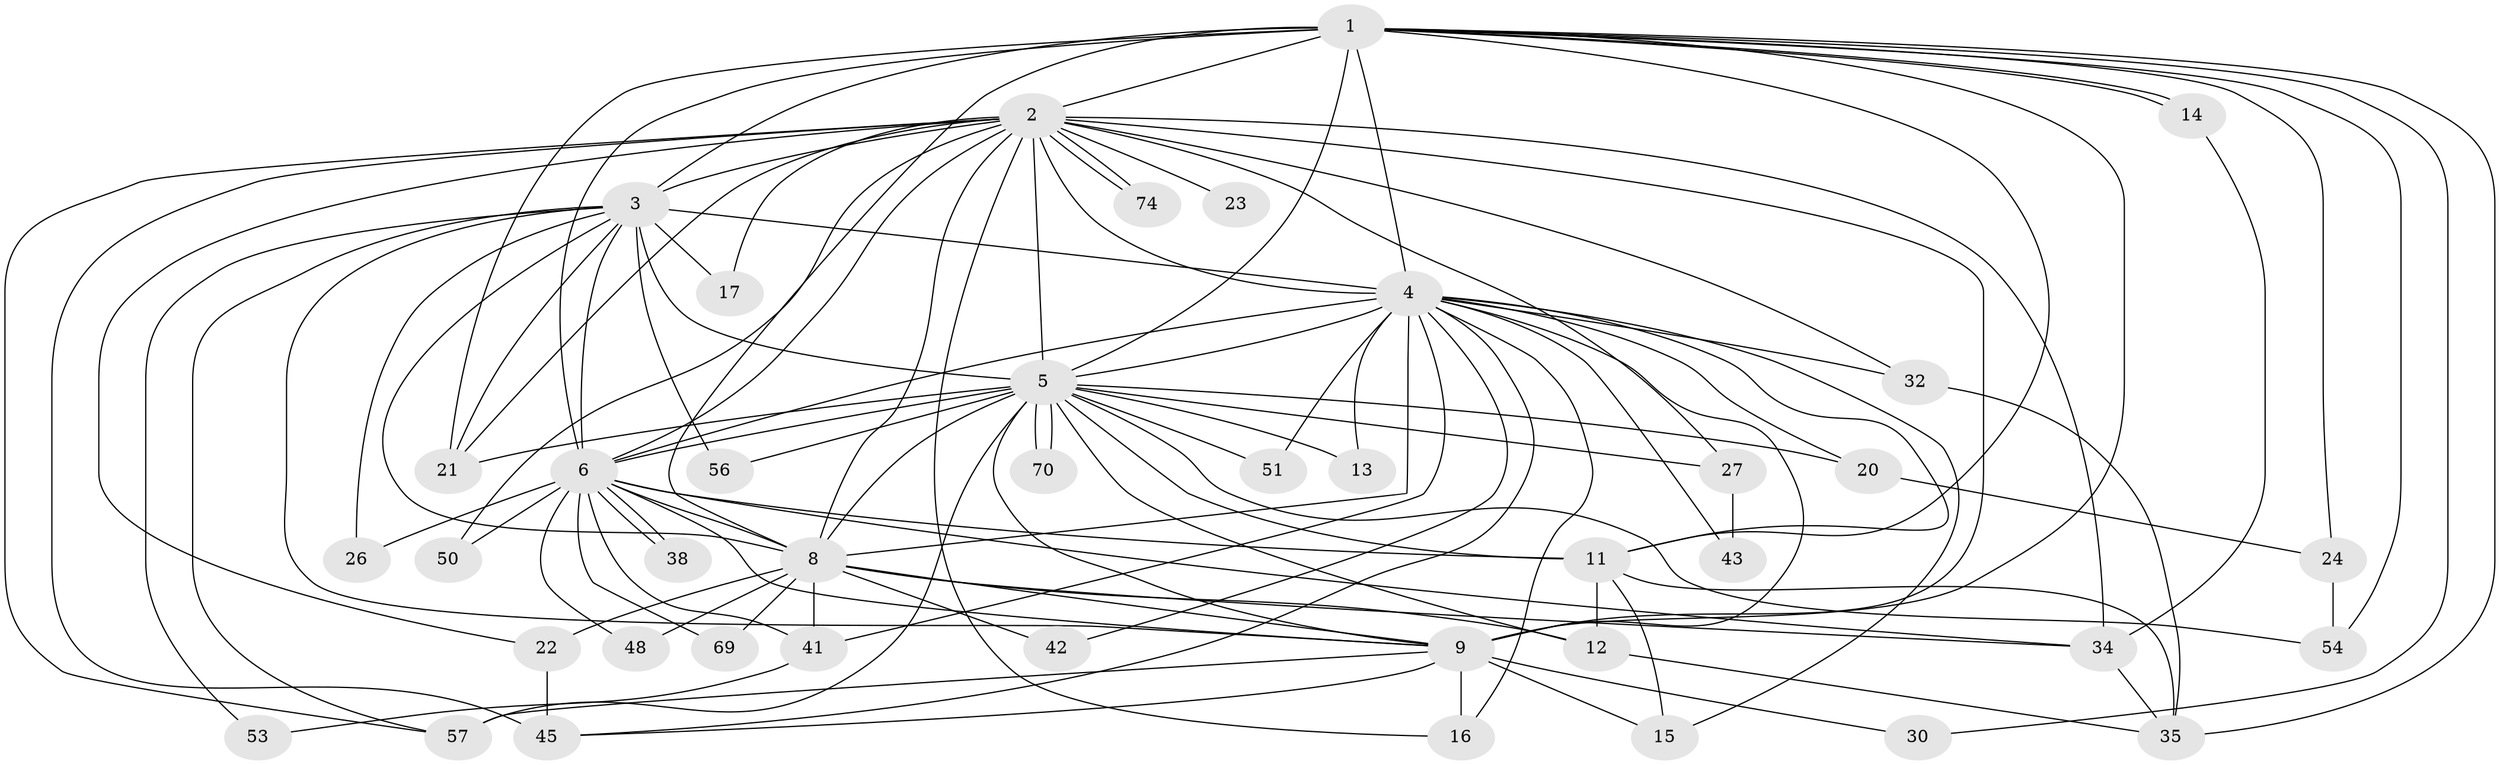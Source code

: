 // original degree distribution, {23: 0.024390243902439025, 21: 0.012195121951219513, 16: 0.024390243902439025, 19: 0.024390243902439025, 20: 0.012195121951219513, 18: 0.012195121951219513, 13: 0.012195121951219513, 7: 0.012195121951219513, 3: 0.21951219512195122, 6: 0.024390243902439025, 2: 0.5365853658536586, 4: 0.07317073170731707, 5: 0.012195121951219513}
// Generated by graph-tools (version 1.1) at 2025/13/03/09/25 04:13:47]
// undirected, 41 vertices, 111 edges
graph export_dot {
graph [start="1"]
  node [color=gray90,style=filled];
  1;
  2 [super="+7"];
  3 [super="+36+10+63"];
  4 [super="+18"];
  5;
  6;
  8;
  9 [super="+79+29+55"];
  11 [super="+72+66+31+44"];
  12 [super="+28"];
  13 [super="+65"];
  14;
  15 [super="+67"];
  16;
  17 [super="+49"];
  20;
  21 [super="+71+80"];
  22 [super="+64"];
  23;
  24 [super="+25"];
  26;
  27;
  30;
  32;
  34 [super="+40"];
  35;
  38;
  41 [super="+75"];
  42;
  43;
  45 [super="+60"];
  48;
  50;
  51;
  53;
  54 [super="+61"];
  56;
  57 [super="+58"];
  69;
  70;
  74;
  1 -- 2 [weight=5];
  1 -- 3 [weight=3];
  1 -- 4 [weight=2];
  1 -- 5;
  1 -- 6;
  1 -- 8;
  1 -- 9;
  1 -- 11;
  1 -- 14;
  1 -- 14;
  1 -- 21;
  1 -- 24 [weight=2];
  1 -- 30;
  1 -- 35;
  1 -- 54;
  2 -- 3 [weight=6];
  2 -- 4 [weight=2];
  2 -- 5 [weight=2];
  2 -- 6 [weight=3];
  2 -- 8 [weight=2];
  2 -- 9 [weight=4];
  2 -- 16;
  2 -- 23 [weight=2];
  2 -- 27;
  2 -- 32;
  2 -- 34;
  2 -- 45 [weight=2];
  2 -- 74;
  2 -- 74;
  2 -- 17;
  2 -- 21;
  2 -- 22;
  2 -- 50;
  2 -- 57;
  3 -- 4 [weight=3];
  3 -- 5 [weight=2];
  3 -- 6 [weight=2];
  3 -- 8 [weight=2];
  3 -- 9 [weight=2];
  3 -- 17 [weight=2];
  3 -- 56;
  3 -- 57;
  3 -- 53;
  3 -- 21;
  3 -- 26;
  4 -- 5;
  4 -- 6;
  4 -- 8;
  4 -- 9;
  4 -- 11;
  4 -- 13 [weight=2];
  4 -- 16;
  4 -- 32;
  4 -- 41;
  4 -- 42;
  4 -- 51;
  4 -- 15;
  4 -- 20;
  4 -- 43;
  4 -- 45;
  5 -- 6;
  5 -- 8;
  5 -- 9;
  5 -- 12 [weight=2];
  5 -- 13;
  5 -- 20;
  5 -- 27;
  5 -- 51;
  5 -- 56;
  5 -- 57 [weight=2];
  5 -- 70;
  5 -- 70;
  5 -- 21;
  5 -- 54;
  5 -- 11;
  6 -- 8;
  6 -- 9;
  6 -- 26;
  6 -- 38;
  6 -- 38;
  6 -- 48;
  6 -- 50;
  6 -- 69;
  6 -- 11;
  6 -- 34;
  6 -- 41;
  8 -- 9;
  8 -- 12;
  8 -- 22;
  8 -- 34;
  8 -- 41;
  8 -- 42;
  8 -- 48;
  8 -- 69;
  9 -- 15;
  9 -- 30;
  9 -- 57;
  9 -- 45;
  9 -- 16;
  11 -- 15;
  11 -- 35;
  11 -- 12;
  12 -- 35;
  14 -- 34;
  20 -- 24;
  22 -- 45 [weight=2];
  24 -- 54;
  27 -- 43;
  32 -- 35;
  34 -- 35;
  41 -- 53;
}
